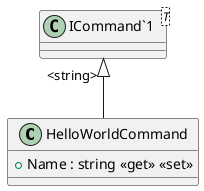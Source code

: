 @startuml
class HelloWorldCommand {
    + Name : string <<get>> <<set>>
}
class "ICommand`1"<T> {
}
"ICommand`1" "<string>" <|-- HelloWorldCommand
@enduml
